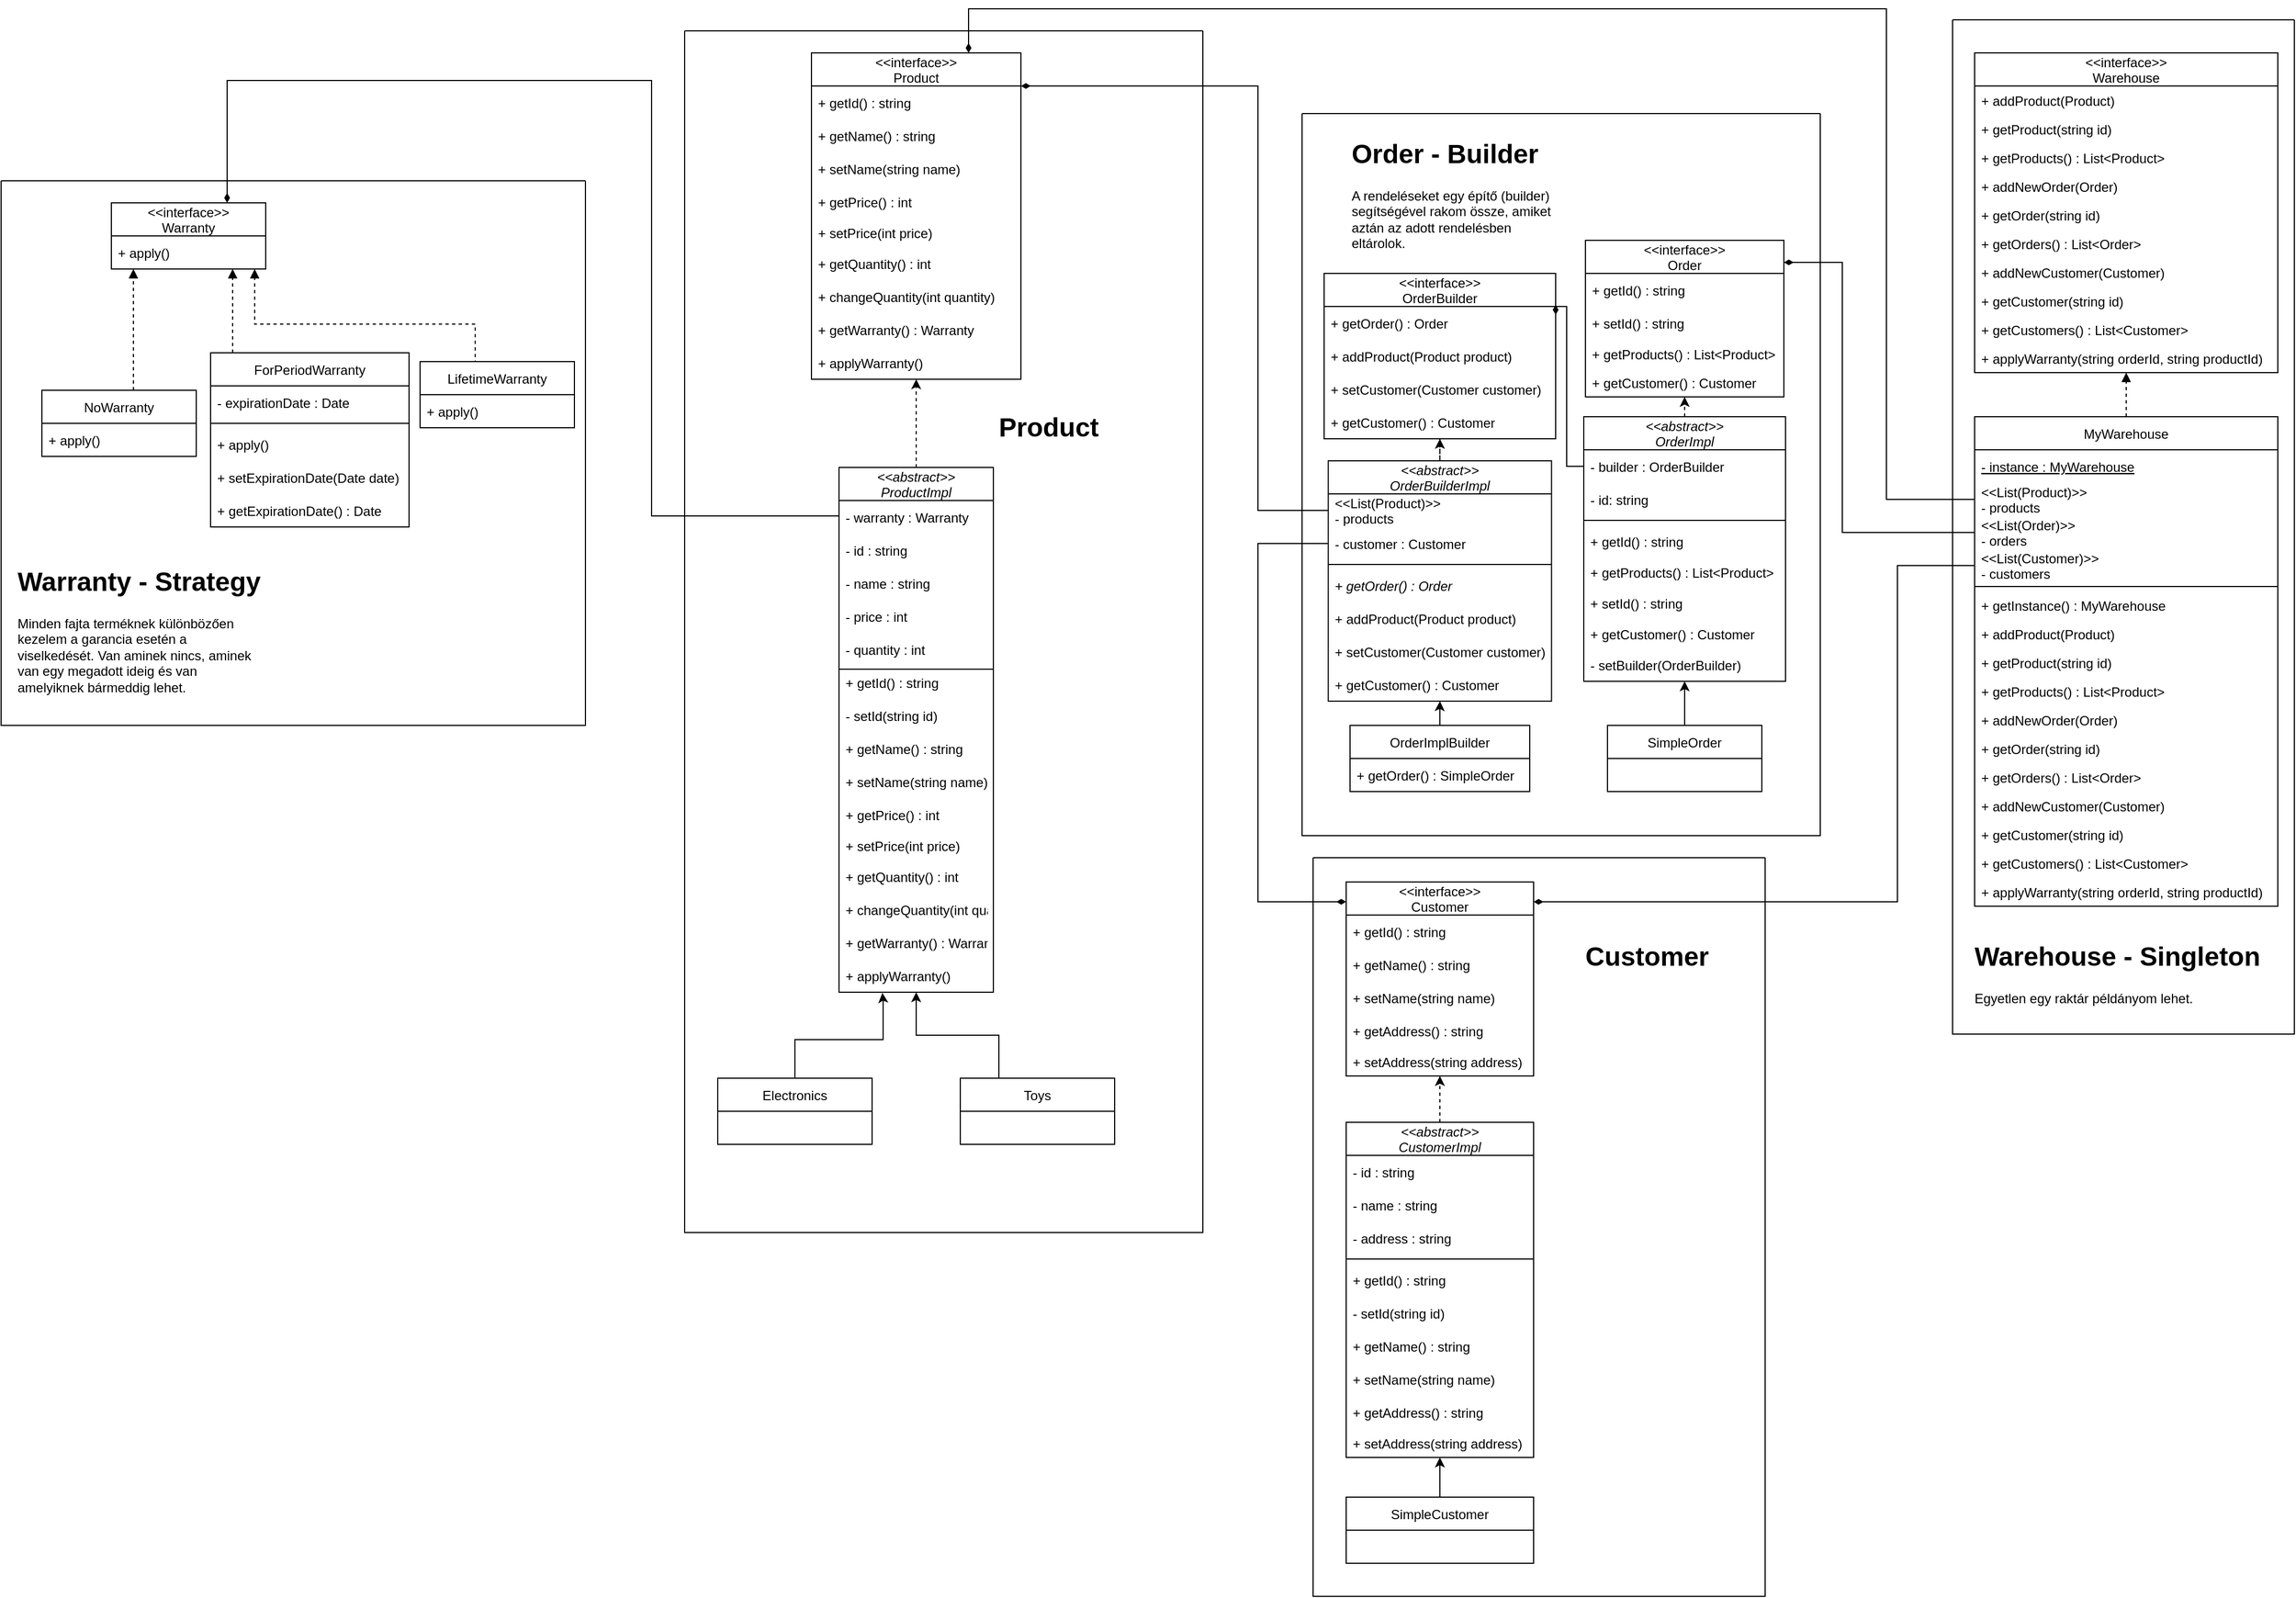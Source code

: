 <mxfile version="17.5.0" type="device"><diagram id="oBquJMsEWs1IF7gtA419" name="Page-1"><mxGraphModel dx="3338" dy="2614" grid="1" gridSize="10" guides="1" tooltips="1" connect="1" arrows="1" fold="1" page="1" pageScale="1" pageWidth="827" pageHeight="1169" math="0" shadow="0"><root><mxCell id="0"/><mxCell id="1" parent="0"/><mxCell id="hvf_pvSt8CkmwN6TIGZC-6" value="&lt;&lt;interface&gt;&gt;&#10;Product" style="swimlane;fontStyle=0;childLayout=stackLayout;horizontal=1;startSize=30;horizontalStack=0;resizeParent=1;resizeParentMax=0;resizeLast=0;collapsible=1;marginBottom=0;" parent="1" vertex="1"><mxGeometry x="-55" y="30" width="190" height="296" as="geometry"/></mxCell><mxCell id="hvf_pvSt8CkmwN6TIGZC-126" value="+ getId() : string" style="text;strokeColor=none;fillColor=none;align=left;verticalAlign=middle;spacingLeft=4;spacingRight=4;overflow=hidden;points=[[0,0.5],[1,0.5]];portConstraint=eastwest;rotatable=0;" parent="hvf_pvSt8CkmwN6TIGZC-6" vertex="1"><mxGeometry y="30" width="190" height="30" as="geometry"/></mxCell><mxCell id="hvf_pvSt8CkmwN6TIGZC-7" value="+ getName() : string" style="text;strokeColor=none;fillColor=none;align=left;verticalAlign=middle;spacingLeft=4;spacingRight=4;overflow=hidden;points=[[0,0.5],[1,0.5]];portConstraint=eastwest;rotatable=0;" parent="hvf_pvSt8CkmwN6TIGZC-6" vertex="1"><mxGeometry y="60" width="190" height="30" as="geometry"/></mxCell><mxCell id="hvf_pvSt8CkmwN6TIGZC-8" value="+ setName(string name)" style="text;strokeColor=none;fillColor=none;align=left;verticalAlign=middle;spacingLeft=4;spacingRight=4;overflow=hidden;points=[[0,0.5],[1,0.5]];portConstraint=eastwest;rotatable=0;" parent="hvf_pvSt8CkmwN6TIGZC-6" vertex="1"><mxGeometry y="90" width="190" height="30" as="geometry"/></mxCell><mxCell id="hvf_pvSt8CkmwN6TIGZC-9" value="+ getPrice() : int" style="text;strokeColor=none;fillColor=none;align=left;verticalAlign=middle;spacingLeft=4;spacingRight=4;overflow=hidden;points=[[0,0.5],[1,0.5]];portConstraint=eastwest;rotatable=0;" parent="hvf_pvSt8CkmwN6TIGZC-6" vertex="1"><mxGeometry y="120" width="190" height="30" as="geometry"/></mxCell><mxCell id="hvf_pvSt8CkmwN6TIGZC-125" value="+ setPrice(int price)" style="text;strokeColor=none;fillColor=none;align=left;verticalAlign=top;spacingLeft=4;spacingRight=4;overflow=hidden;rotatable=0;points=[[0,0.5],[1,0.5]];portConstraint=eastwest;" parent="hvf_pvSt8CkmwN6TIGZC-6" vertex="1"><mxGeometry y="150" width="190" height="26" as="geometry"/></mxCell><mxCell id="hvf_pvSt8CkmwN6TIGZC-129" value="+ getQuantity() : int" style="text;strokeColor=none;fillColor=none;align=left;verticalAlign=middle;spacingLeft=4;spacingRight=4;overflow=hidden;points=[[0,0.5],[1,0.5]];portConstraint=eastwest;rotatable=0;" parent="hvf_pvSt8CkmwN6TIGZC-6" vertex="1"><mxGeometry y="176" width="190" height="30" as="geometry"/></mxCell><mxCell id="hvf_pvSt8CkmwN6TIGZC-128" value="+ changeQuantity(int quantity)" style="text;strokeColor=none;fillColor=none;align=left;verticalAlign=middle;spacingLeft=4;spacingRight=4;overflow=hidden;points=[[0,0.5],[1,0.5]];portConstraint=eastwest;rotatable=0;" parent="hvf_pvSt8CkmwN6TIGZC-6" vertex="1"><mxGeometry y="206" width="190" height="30" as="geometry"/></mxCell><mxCell id="hvf_pvSt8CkmwN6TIGZC-130" value="+ getWarranty() : Warranty" style="text;strokeColor=none;fillColor=none;align=left;verticalAlign=middle;spacingLeft=4;spacingRight=4;overflow=hidden;points=[[0,0.5],[1,0.5]];portConstraint=eastwest;rotatable=0;" parent="hvf_pvSt8CkmwN6TIGZC-6" vertex="1"><mxGeometry y="236" width="190" height="30" as="geometry"/></mxCell><mxCell id="hvf_pvSt8CkmwN6TIGZC-131" value="+ applyWarranty()" style="text;strokeColor=none;fillColor=none;align=left;verticalAlign=middle;spacingLeft=4;spacingRight=4;overflow=hidden;points=[[0,0.5],[1,0.5]];portConstraint=eastwest;rotatable=0;" parent="hvf_pvSt8CkmwN6TIGZC-6" vertex="1"><mxGeometry y="266" width="190" height="30" as="geometry"/></mxCell><mxCell id="hvf_pvSt8CkmwN6TIGZC-17" style="edgeStyle=orthogonalEdgeStyle;rounded=0;orthogonalLoop=1;jettySize=auto;html=1;exitX=0.5;exitY=0;exitDx=0;exitDy=0;dashed=1;" parent="1" source="hvf_pvSt8CkmwN6TIGZC-11" target="hvf_pvSt8CkmwN6TIGZC-6" edge="1"><mxGeometry relative="1" as="geometry"/></mxCell><mxCell id="hvf_pvSt8CkmwN6TIGZC-11" value="&lt;&lt;abstract&gt;&gt;&#10;ProductImpl" style="swimlane;fontStyle=2;childLayout=stackLayout;horizontal=1;startSize=30;horizontalStack=0;resizeParent=1;resizeParentMax=0;resizeLast=0;collapsible=1;marginBottom=0;" parent="1" vertex="1"><mxGeometry x="-30" y="406" width="140" height="476" as="geometry"/></mxCell><mxCell id="hvf_pvSt8CkmwN6TIGZC-12" value="- warranty : Warranty" style="text;strokeColor=none;fillColor=none;align=left;verticalAlign=middle;spacingLeft=4;spacingRight=4;overflow=hidden;points=[[0,0.5],[1,0.5]];portConstraint=eastwest;rotatable=0;" parent="hvf_pvSt8CkmwN6TIGZC-11" vertex="1"><mxGeometry y="30" width="140" height="30" as="geometry"/></mxCell><mxCell id="hvf_pvSt8CkmwN6TIGZC-13" value="- id : string" style="text;strokeColor=none;fillColor=none;align=left;verticalAlign=middle;spacingLeft=4;spacingRight=4;overflow=hidden;points=[[0,0.5],[1,0.5]];portConstraint=eastwest;rotatable=0;" parent="hvf_pvSt8CkmwN6TIGZC-11" vertex="1"><mxGeometry y="60" width="140" height="30" as="geometry"/></mxCell><mxCell id="hvf_pvSt8CkmwN6TIGZC-14" value="- name : string" style="text;strokeColor=none;fillColor=none;align=left;verticalAlign=middle;spacingLeft=4;spacingRight=4;overflow=hidden;points=[[0,0.5],[1,0.5]];portConstraint=eastwest;rotatable=0;" parent="hvf_pvSt8CkmwN6TIGZC-11" vertex="1"><mxGeometry y="90" width="140" height="30" as="geometry"/></mxCell><mxCell id="hvf_pvSt8CkmwN6TIGZC-132" value="- price : int" style="text;strokeColor=none;fillColor=none;align=left;verticalAlign=middle;spacingLeft=4;spacingRight=4;overflow=hidden;points=[[0,0.5],[1,0.5]];portConstraint=eastwest;rotatable=0;" parent="hvf_pvSt8CkmwN6TIGZC-11" vertex="1"><mxGeometry y="120" width="140" height="30" as="geometry"/></mxCell><mxCell id="hvf_pvSt8CkmwN6TIGZC-133" value="- quantity : int" style="text;strokeColor=none;fillColor=none;align=left;verticalAlign=middle;spacingLeft=4;spacingRight=4;overflow=hidden;points=[[0,0.5],[1,0.5]];portConstraint=eastwest;rotatable=0;" parent="hvf_pvSt8CkmwN6TIGZC-11" vertex="1"><mxGeometry y="150" width="140" height="30" as="geometry"/></mxCell><mxCell id="hvf_pvSt8CkmwN6TIGZC-153" value="+ getId() : string" style="text;strokeColor=none;fillColor=none;align=left;verticalAlign=middle;spacingLeft=4;spacingRight=4;overflow=hidden;points=[[0,0.5],[1,0.5]];portConstraint=eastwest;rotatable=0;" parent="hvf_pvSt8CkmwN6TIGZC-11" vertex="1"><mxGeometry y="180" width="140" height="30" as="geometry"/></mxCell><mxCell id="hvf_pvSt8CkmwN6TIGZC-154" value="- setId(string id)" style="text;strokeColor=none;fillColor=none;align=left;verticalAlign=middle;spacingLeft=4;spacingRight=4;overflow=hidden;points=[[0,0.5],[1,0.5]];portConstraint=eastwest;rotatable=0;" parent="hvf_pvSt8CkmwN6TIGZC-11" vertex="1"><mxGeometry y="210" width="140" height="30" as="geometry"/></mxCell><mxCell id="hvf_pvSt8CkmwN6TIGZC-155" value="+ getName() : string" style="text;strokeColor=none;fillColor=none;align=left;verticalAlign=middle;spacingLeft=4;spacingRight=4;overflow=hidden;points=[[0,0.5],[1,0.5]];portConstraint=eastwest;rotatable=0;" parent="hvf_pvSt8CkmwN6TIGZC-11" vertex="1"><mxGeometry y="240" width="140" height="30" as="geometry"/></mxCell><mxCell id="hvf_pvSt8CkmwN6TIGZC-156" value="+ setName(string name)" style="text;strokeColor=none;fillColor=none;align=left;verticalAlign=middle;spacingLeft=4;spacingRight=4;overflow=hidden;points=[[0,0.5],[1,0.5]];portConstraint=eastwest;rotatable=0;" parent="hvf_pvSt8CkmwN6TIGZC-11" vertex="1"><mxGeometry y="270" width="140" height="30" as="geometry"/></mxCell><mxCell id="hvf_pvSt8CkmwN6TIGZC-157" value="+ getPrice() : int" style="text;strokeColor=none;fillColor=none;align=left;verticalAlign=middle;spacingLeft=4;spacingRight=4;overflow=hidden;points=[[0,0.5],[1,0.5]];portConstraint=eastwest;rotatable=0;" parent="hvf_pvSt8CkmwN6TIGZC-11" vertex="1"><mxGeometry y="300" width="140" height="30" as="geometry"/></mxCell><mxCell id="hvf_pvSt8CkmwN6TIGZC-158" value="+ setPrice(int price)" style="text;strokeColor=none;fillColor=none;align=left;verticalAlign=top;spacingLeft=4;spacingRight=4;overflow=hidden;rotatable=0;points=[[0,0.5],[1,0.5]];portConstraint=eastwest;" parent="hvf_pvSt8CkmwN6TIGZC-11" vertex="1"><mxGeometry y="330" width="140" height="26" as="geometry"/></mxCell><mxCell id="hvf_pvSt8CkmwN6TIGZC-159" value="+ getQuantity() : int" style="text;strokeColor=none;fillColor=none;align=left;verticalAlign=middle;spacingLeft=4;spacingRight=4;overflow=hidden;points=[[0,0.5],[1,0.5]];portConstraint=eastwest;rotatable=0;" parent="hvf_pvSt8CkmwN6TIGZC-11" vertex="1"><mxGeometry y="356" width="140" height="30" as="geometry"/></mxCell><mxCell id="hvf_pvSt8CkmwN6TIGZC-160" value="+ changeQuantity(int quantity)" style="text;strokeColor=none;fillColor=none;align=left;verticalAlign=middle;spacingLeft=4;spacingRight=4;overflow=hidden;points=[[0,0.5],[1,0.5]];portConstraint=eastwest;rotatable=0;" parent="hvf_pvSt8CkmwN6TIGZC-11" vertex="1"><mxGeometry y="386" width="140" height="30" as="geometry"/></mxCell><mxCell id="hvf_pvSt8CkmwN6TIGZC-161" value="+ getWarranty() : Warranty" style="text;strokeColor=none;fillColor=none;align=left;verticalAlign=middle;spacingLeft=4;spacingRight=4;overflow=hidden;points=[[0,0.5],[1,0.5]];portConstraint=eastwest;rotatable=0;" parent="hvf_pvSt8CkmwN6TIGZC-11" vertex="1"><mxGeometry y="416" width="140" height="30" as="geometry"/></mxCell><mxCell id="hvf_pvSt8CkmwN6TIGZC-162" value="+ applyWarranty()" style="text;strokeColor=none;fillColor=none;align=left;verticalAlign=middle;spacingLeft=4;spacingRight=4;overflow=hidden;points=[[0,0.5],[1,0.5]];portConstraint=eastwest;rotatable=0;" parent="hvf_pvSt8CkmwN6TIGZC-11" vertex="1"><mxGeometry y="446" width="140" height="30" as="geometry"/></mxCell><mxCell id="hvf_pvSt8CkmwN6TIGZC-31" value="&lt;&lt;interface&gt;&gt;&#10;Warranty" style="swimlane;fontStyle=0;childLayout=stackLayout;horizontal=1;startSize=30;horizontalStack=0;resizeParent=1;resizeParentMax=0;resizeLast=0;collapsible=1;marginBottom=0;" parent="1" vertex="1"><mxGeometry x="-690" y="166" width="140" height="60" as="geometry"/></mxCell><mxCell id="hvf_pvSt8CkmwN6TIGZC-32" value="+ apply()" style="text;strokeColor=none;fillColor=none;align=left;verticalAlign=middle;spacingLeft=4;spacingRight=4;overflow=hidden;points=[[0,0.5],[1,0.5]];portConstraint=eastwest;rotatable=0;" parent="hvf_pvSt8CkmwN6TIGZC-31" vertex="1"><mxGeometry y="30" width="140" height="30" as="geometry"/></mxCell><mxCell id="hvf_pvSt8CkmwN6TIGZC-35" style="edgeStyle=orthogonalEdgeStyle;rounded=0;orthogonalLoop=1;jettySize=auto;html=1;endArrow=diamondThin;endFill=1;strokeWidth=1;entryX=0.75;entryY=0;entryDx=0;entryDy=0;exitX=0;exitY=0.5;exitDx=0;exitDy=0;" parent="1" source="hvf_pvSt8CkmwN6TIGZC-12" target="hvf_pvSt8CkmwN6TIGZC-31" edge="1"><mxGeometry relative="1" as="geometry"><mxPoint x="150" y="245" as="sourcePoint"/><Array as="points"><mxPoint x="-30" y="450"/><mxPoint x="-200" y="450"/><mxPoint x="-200" y="55"/><mxPoint x="-585" y="55"/></Array></mxGeometry></mxCell><mxCell id="hvf_pvSt8CkmwN6TIGZC-45" style="edgeStyle=orthogonalEdgeStyle;rounded=0;orthogonalLoop=1;jettySize=auto;html=1;exitX=0.25;exitY=0;exitDx=0;exitDy=0;endArrow=block;endFill=1;strokeWidth=1;dashed=1;" parent="1" source="hvf_pvSt8CkmwN6TIGZC-36" target="hvf_pvSt8CkmwN6TIGZC-31" edge="1"><mxGeometry relative="1" as="geometry"><mxPoint x="-670" y="286" as="targetPoint"/><Array as="points"><mxPoint x="-670" y="336"/></Array></mxGeometry></mxCell><mxCell id="hvf_pvSt8CkmwN6TIGZC-36" value="NoWarranty" style="swimlane;fontStyle=0;childLayout=stackLayout;horizontal=1;startSize=30;horizontalStack=0;resizeParent=1;resizeParentMax=0;resizeLast=0;collapsible=1;marginBottom=0;" parent="1" vertex="1"><mxGeometry x="-753" y="336" width="140" height="60" as="geometry"/></mxCell><mxCell id="hvf_pvSt8CkmwN6TIGZC-166" value="+ apply()" style="text;strokeColor=none;fillColor=none;align=left;verticalAlign=middle;spacingLeft=4;spacingRight=4;overflow=hidden;points=[[0,0.5],[1,0.5]];portConstraint=eastwest;rotatable=0;" parent="hvf_pvSt8CkmwN6TIGZC-36" vertex="1"><mxGeometry y="30" width="140" height="30" as="geometry"/></mxCell><mxCell id="hvf_pvSt8CkmwN6TIGZC-54" style="edgeStyle=orthogonalEdgeStyle;rounded=0;orthogonalLoop=1;jettySize=auto;html=1;endArrow=block;endFill=1;strokeWidth=1;dashed=1;" parent="1" source="hvf_pvSt8CkmwN6TIGZC-46" target="hvf_pvSt8CkmwN6TIGZC-31" edge="1"><mxGeometry relative="1" as="geometry"><mxPoint x="-630" y="286" as="targetPoint"/><Array as="points"><mxPoint x="-580" y="266"/><mxPoint x="-580" y="266"/></Array></mxGeometry></mxCell><mxCell id="hvf_pvSt8CkmwN6TIGZC-55" style="edgeStyle=orthogonalEdgeStyle;rounded=0;orthogonalLoop=1;jettySize=auto;html=1;exitX=0.5;exitY=0;exitDx=0;exitDy=0;endArrow=block;endFill=1;strokeWidth=1;dashed=1;" parent="1" source="hvf_pvSt8CkmwN6TIGZC-50" target="hvf_pvSt8CkmwN6TIGZC-31" edge="1"><mxGeometry relative="1" as="geometry"><mxPoint x="-590" y="286" as="targetPoint"/><Array as="points"><mxPoint x="-360" y="276"/><mxPoint x="-560" y="276"/></Array></mxGeometry></mxCell><mxCell id="hvf_pvSt8CkmwN6TIGZC-75" style="edgeStyle=orthogonalEdgeStyle;rounded=0;orthogonalLoop=1;jettySize=auto;html=1;exitX=0;exitY=0.5;exitDx=0;exitDy=0;entryX=0.75;entryY=0;entryDx=0;entryDy=0;endArrow=diamondThin;endFill=1;strokeWidth=1;" parent="1" source="hvf_pvSt8CkmwN6TIGZC-66" target="hvf_pvSt8CkmwN6TIGZC-6" edge="1"><mxGeometry relative="1" as="geometry"><Array as="points"><mxPoint x="920" y="435"/><mxPoint x="920" y="-10"/><mxPoint x="87" y="-10"/></Array></mxGeometry></mxCell><mxCell id="hvf_pvSt8CkmwN6TIGZC-85" style="edgeStyle=orthogonalEdgeStyle;rounded=0;orthogonalLoop=1;jettySize=auto;html=1;exitX=0;exitY=0.5;exitDx=0;exitDy=0;endArrow=diamondThin;endFill=1;strokeWidth=1;" parent="1" source="hvf_pvSt8CkmwN6TIGZC-68" target="hvf_pvSt8CkmwN6TIGZC-88" edge="1"><mxGeometry relative="1" as="geometry"><Array as="points"><mxPoint x="880" y="465"/><mxPoint x="880" y="220"/></Array></mxGeometry></mxCell><mxCell id="hvf_pvSt8CkmwN6TIGZC-87" style="edgeStyle=orthogonalEdgeStyle;rounded=0;orthogonalLoop=1;jettySize=auto;html=1;exitX=0;exitY=0.5;exitDx=0;exitDy=0;endArrow=diamondThin;endFill=1;strokeWidth=1;" parent="1" source="hvf_pvSt8CkmwN6TIGZC-141" target="hvf_pvSt8CkmwN6TIGZC-6" edge="1"><mxGeometry relative="1" as="geometry"><Array as="points"><mxPoint x="350" y="445"/><mxPoint x="350" y="60"/></Array><mxPoint x="437" y="564" as="sourcePoint"/></mxGeometry></mxCell><mxCell id="hvf_pvSt8CkmwN6TIGZC-108" value="&lt;h1&gt;Order - Builder&lt;/h1&gt;&lt;p&gt;A rendeléseket egy építő (builder) segítségével rakom össze, amiket aztán az adott rendelésben eltárolok.&lt;/p&gt;" style="text;html=1;strokeColor=none;fillColor=none;spacing=5;spacingTop=-20;whiteSpace=wrap;overflow=hidden;rounded=0;" parent="1" vertex="1"><mxGeometry x="430" y="102" width="190" height="110" as="geometry"/></mxCell><mxCell id="hvf_pvSt8CkmwN6TIGZC-136" value="" style="swimlane;startSize=0;" parent="1" vertex="1"><mxGeometry x="390" y="85" width="470" height="655" as="geometry"><mxRectangle x="400" y="226" width="50" height="40" as="alternateBounds"/></mxGeometry></mxCell><mxCell id="hvf_pvSt8CkmwN6TIGZC-76" value="&lt;&lt;interface&gt;&gt;&#10;OrderBuilder" style="swimlane;fontStyle=0;childLayout=stackLayout;horizontal=1;startSize=30;horizontalStack=0;resizeParent=1;resizeParentMax=0;resizeLast=0;collapsible=1;marginBottom=0;" parent="hvf_pvSt8CkmwN6TIGZC-136" vertex="1"><mxGeometry x="20" y="145" width="210" height="150" as="geometry"/></mxCell><mxCell id="hvf_pvSt8CkmwN6TIGZC-77" value="+ getOrder() : Order" style="text;strokeColor=none;fillColor=none;align=left;verticalAlign=middle;spacingLeft=4;spacingRight=4;overflow=hidden;points=[[0,0.5],[1,0.5]];portConstraint=eastwest;rotatable=0;" parent="hvf_pvSt8CkmwN6TIGZC-76" vertex="1"><mxGeometry y="30" width="210" height="30" as="geometry"/></mxCell><mxCell id="hvf_pvSt8CkmwN6TIGZC-78" value="+ addProduct(Product product)" style="text;strokeColor=none;fillColor=none;align=left;verticalAlign=middle;spacingLeft=4;spacingRight=4;overflow=hidden;points=[[0,0.5],[1,0.5]];portConstraint=eastwest;rotatable=0;" parent="hvf_pvSt8CkmwN6TIGZC-76" vertex="1"><mxGeometry y="60" width="210" height="30" as="geometry"/></mxCell><mxCell id="z3goTP2to5Uvi41ljA8y-73" value="+ setCustomer(Customer customer)" style="text;strokeColor=none;fillColor=none;align=left;verticalAlign=middle;spacingLeft=4;spacingRight=4;overflow=hidden;points=[[0,0.5],[1,0.5]];portConstraint=eastwest;rotatable=0;" vertex="1" parent="hvf_pvSt8CkmwN6TIGZC-76"><mxGeometry y="90" width="210" height="30" as="geometry"/></mxCell><mxCell id="z3goTP2to5Uvi41ljA8y-76" value="+ getCustomer() : Customer" style="text;strokeColor=none;fillColor=none;align=left;verticalAlign=middle;spacingLeft=4;spacingRight=4;overflow=hidden;points=[[0,0.5],[1,0.5]];portConstraint=eastwest;rotatable=0;" vertex="1" parent="hvf_pvSt8CkmwN6TIGZC-76"><mxGeometry y="120" width="210" height="30" as="geometry"/></mxCell><mxCell id="hvf_pvSt8CkmwN6TIGZC-142" style="edgeStyle=orthogonalEdgeStyle;rounded=0;orthogonalLoop=1;jettySize=auto;html=1;exitX=0.5;exitY=0;exitDx=0;exitDy=0;endArrow=classic;endFill=1;strokeWidth=1;" parent="hvf_pvSt8CkmwN6TIGZC-136" source="hvf_pvSt8CkmwN6TIGZC-80" target="hvf_pvSt8CkmwN6TIGZC-140" edge="1"><mxGeometry relative="1" as="geometry"/></mxCell><mxCell id="hvf_pvSt8CkmwN6TIGZC-80" value="OrderImplBuilder" style="swimlane;fontStyle=0;childLayout=stackLayout;horizontal=1;startSize=30;horizontalStack=0;resizeParent=1;resizeParentMax=0;resizeLast=0;collapsible=1;marginBottom=0;" parent="hvf_pvSt8CkmwN6TIGZC-136" vertex="1"><mxGeometry x="43.5" y="555" width="163" height="60" as="geometry"/></mxCell><mxCell id="z3goTP2to5Uvi41ljA8y-71" value="+ getOrder() : SimpleOrder" style="text;strokeColor=none;fillColor=none;align=left;verticalAlign=middle;spacingLeft=4;spacingRight=4;overflow=hidden;points=[[0,0.5],[1,0.5]];portConstraint=eastwest;rotatable=0;" vertex="1" parent="hvf_pvSt8CkmwN6TIGZC-80"><mxGeometry y="30" width="163" height="30" as="geometry"/></mxCell><mxCell id="hvf_pvSt8CkmwN6TIGZC-84" style="edgeStyle=orthogonalEdgeStyle;rounded=0;orthogonalLoop=1;jettySize=auto;html=1;exitX=0.5;exitY=0;exitDx=0;exitDy=0;endArrow=classic;endFill=1;strokeWidth=1;dashed=1;" parent="hvf_pvSt8CkmwN6TIGZC-136" source="hvf_pvSt8CkmwN6TIGZC-140" target="hvf_pvSt8CkmwN6TIGZC-76" edge="1"><mxGeometry relative="1" as="geometry"/></mxCell><mxCell id="hvf_pvSt8CkmwN6TIGZC-140" value="&lt;&lt;abstract&gt;&gt;&#10;OrderBuilderImpl" style="swimlane;fontStyle=2;childLayout=stackLayout;horizontal=1;startSize=30;horizontalStack=0;resizeParent=1;resizeParentMax=0;resizeLast=0;collapsible=1;marginBottom=0;" parent="hvf_pvSt8CkmwN6TIGZC-136" vertex="1"><mxGeometry x="23.75" y="315" width="202.5" height="218" as="geometry"/></mxCell><mxCell id="hvf_pvSt8CkmwN6TIGZC-141" value="&lt;&lt;List(Product)&gt;&gt;&#10;- products" style="text;strokeColor=none;fillColor=none;align=left;verticalAlign=middle;spacingLeft=4;spacingRight=4;overflow=hidden;points=[[0,0.5],[1,0.5]];portConstraint=eastwest;rotatable=0;" parent="hvf_pvSt8CkmwN6TIGZC-140" vertex="1"><mxGeometry y="30" width="202.5" height="30" as="geometry"/></mxCell><mxCell id="z3goTP2to5Uvi41ljA8y-72" value="- customer : Customer" style="text;strokeColor=none;fillColor=none;align=left;verticalAlign=middle;spacingLeft=4;spacingRight=4;overflow=hidden;points=[[0,0.5],[1,0.5]];portConstraint=eastwest;rotatable=0;" vertex="1" parent="hvf_pvSt8CkmwN6TIGZC-140"><mxGeometry y="60" width="202.5" height="30" as="geometry"/></mxCell><mxCell id="hvf_pvSt8CkmwN6TIGZC-174" value="" style="line;strokeWidth=1;fillColor=none;align=left;verticalAlign=middle;spacingTop=-1;spacingLeft=3;spacingRight=3;rotatable=0;labelPosition=right;points=[];portConstraint=eastwest;" parent="hvf_pvSt8CkmwN6TIGZC-140" vertex="1"><mxGeometry y="90" width="202.5" height="8" as="geometry"/></mxCell><mxCell id="hvf_pvSt8CkmwN6TIGZC-172" value="+ getOrder() : Order" style="text;strokeColor=none;fillColor=none;align=left;verticalAlign=middle;spacingLeft=4;spacingRight=4;overflow=hidden;points=[[0,0.5],[1,0.5]];portConstraint=eastwest;rotatable=0;fontStyle=2" parent="hvf_pvSt8CkmwN6TIGZC-140" vertex="1"><mxGeometry y="98" width="202.5" height="30" as="geometry"/></mxCell><mxCell id="z3goTP2to5Uvi41ljA8y-58" value="+ addProduct(Product product)" style="text;strokeColor=none;fillColor=none;align=left;verticalAlign=middle;spacingLeft=4;spacingRight=4;overflow=hidden;points=[[0,0.5],[1,0.5]];portConstraint=eastwest;rotatable=0;" vertex="1" parent="hvf_pvSt8CkmwN6TIGZC-140"><mxGeometry y="128" width="202.5" height="30" as="geometry"/></mxCell><mxCell id="z3goTP2to5Uvi41ljA8y-74" value="+ setCustomer(Customer customer)" style="text;strokeColor=none;fillColor=none;align=left;verticalAlign=middle;spacingLeft=4;spacingRight=4;overflow=hidden;points=[[0,0.5],[1,0.5]];portConstraint=eastwest;rotatable=0;" vertex="1" parent="hvf_pvSt8CkmwN6TIGZC-140"><mxGeometry y="158" width="202.5" height="30" as="geometry"/></mxCell><mxCell id="z3goTP2to5Uvi41ljA8y-75" value="+ getCustomer() : Customer" style="text;strokeColor=none;fillColor=none;align=left;verticalAlign=middle;spacingLeft=4;spacingRight=4;overflow=hidden;points=[[0,0.5],[1,0.5]];portConstraint=eastwest;rotatable=0;" vertex="1" parent="hvf_pvSt8CkmwN6TIGZC-140"><mxGeometry y="188" width="202.5" height="30" as="geometry"/></mxCell><mxCell id="z3goTP2to5Uvi41ljA8y-70" style="edgeStyle=orthogonalEdgeStyle;rounded=0;orthogonalLoop=1;jettySize=auto;html=1;exitX=0.5;exitY=0;exitDx=0;exitDy=0;dashed=1;" edge="1" parent="hvf_pvSt8CkmwN6TIGZC-136" source="hvf_pvSt8CkmwN6TIGZC-92" target="hvf_pvSt8CkmwN6TIGZC-88"><mxGeometry relative="1" as="geometry"><Array as="points"><mxPoint x="380" y="275"/><mxPoint x="380" y="275"/></Array></mxGeometry></mxCell><mxCell id="hvf_pvSt8CkmwN6TIGZC-92" value="&lt;&lt;abstract&gt;&gt;&#10;OrderImpl" style="swimlane;fontStyle=2;childLayout=stackLayout;horizontal=1;startSize=30;horizontalStack=0;resizeParent=1;resizeParentMax=0;resizeLast=0;collapsible=1;marginBottom=0;" parent="hvf_pvSt8CkmwN6TIGZC-136" vertex="1"><mxGeometry x="255.5" y="275" width="183" height="240" as="geometry"/></mxCell><mxCell id="hvf_pvSt8CkmwN6TIGZC-93" value="- builder : OrderBuilder" style="text;strokeColor=none;fillColor=none;align=left;verticalAlign=middle;spacingLeft=4;spacingRight=4;overflow=hidden;points=[[0,0.5],[1,0.5]];portConstraint=eastwest;rotatable=0;" parent="hvf_pvSt8CkmwN6TIGZC-92" vertex="1"><mxGeometry y="30" width="183" height="30" as="geometry"/></mxCell><mxCell id="hvf_pvSt8CkmwN6TIGZC-94" value="- id: string" style="text;strokeColor=none;fillColor=none;align=left;verticalAlign=middle;spacingLeft=4;spacingRight=4;overflow=hidden;points=[[0,0.5],[1,0.5]];portConstraint=eastwest;rotatable=0;" parent="hvf_pvSt8CkmwN6TIGZC-92" vertex="1"><mxGeometry y="60" width="183" height="30" as="geometry"/></mxCell><mxCell id="hvf_pvSt8CkmwN6TIGZC-179" value="" style="line;strokeWidth=1;fillColor=none;align=left;verticalAlign=middle;spacingTop=-1;spacingLeft=3;spacingRight=3;rotatable=0;labelPosition=right;points=[];portConstraint=eastwest;" parent="hvf_pvSt8CkmwN6TIGZC-92" vertex="1"><mxGeometry y="90" width="183" height="8" as="geometry"/></mxCell><mxCell id="hvf_pvSt8CkmwN6TIGZC-175" value="+ getId() : string" style="text;strokeColor=none;fillColor=none;align=left;verticalAlign=middle;spacingLeft=4;spacingRight=4;overflow=hidden;points=[[0,0.5],[1,0.5]];portConstraint=eastwest;rotatable=0;" parent="hvf_pvSt8CkmwN6TIGZC-92" vertex="1"><mxGeometry y="98" width="183" height="30" as="geometry"/></mxCell><mxCell id="hvf_pvSt8CkmwN6TIGZC-177" value="+ getProducts() : List&lt;Product&gt;" style="text;strokeColor=none;fillColor=none;align=left;verticalAlign=top;spacingLeft=4;spacingRight=4;overflow=hidden;rotatable=0;points=[[0,0.5],[1,0.5]];portConstraint=eastwest;" parent="hvf_pvSt8CkmwN6TIGZC-92" vertex="1"><mxGeometry y="128" width="183" height="26" as="geometry"/></mxCell><mxCell id="hvf_pvSt8CkmwN6TIGZC-176" value="+ setId() : string" style="text;strokeColor=none;fillColor=none;align=left;verticalAlign=middle;spacingLeft=4;spacingRight=4;overflow=hidden;points=[[0,0.5],[1,0.5]];portConstraint=eastwest;rotatable=0;" parent="hvf_pvSt8CkmwN6TIGZC-92" vertex="1"><mxGeometry y="154" width="183" height="30" as="geometry"/></mxCell><mxCell id="z3goTP2to5Uvi41ljA8y-52" value="+ getCustomer() : Customer" style="text;strokeColor=none;fillColor=none;align=left;verticalAlign=top;spacingLeft=4;spacingRight=4;overflow=hidden;rotatable=0;points=[[0,0.5],[1,0.5]];portConstraint=eastwest;" vertex="1" parent="hvf_pvSt8CkmwN6TIGZC-92"><mxGeometry y="184" width="183" height="26" as="geometry"/></mxCell><mxCell id="hvf_pvSt8CkmwN6TIGZC-134" value="- setBuilder(OrderBuilder)" style="text;strokeColor=none;fillColor=none;align=left;verticalAlign=middle;spacingLeft=4;spacingRight=4;overflow=hidden;points=[[0,0.5],[1,0.5]];portConstraint=eastwest;rotatable=0;" parent="hvf_pvSt8CkmwN6TIGZC-92" vertex="1"><mxGeometry y="210" width="183" height="30" as="geometry"/></mxCell><mxCell id="hvf_pvSt8CkmwN6TIGZC-97" style="edgeStyle=orthogonalEdgeStyle;rounded=0;orthogonalLoop=1;jettySize=auto;html=1;exitX=0;exitY=0.5;exitDx=0;exitDy=0;entryX=1;entryY=0.25;entryDx=0;entryDy=0;endArrow=diamondThin;endFill=1;strokeWidth=1;" parent="hvf_pvSt8CkmwN6TIGZC-136" source="hvf_pvSt8CkmwN6TIGZC-93" target="hvf_pvSt8CkmwN6TIGZC-76" edge="1"><mxGeometry relative="1" as="geometry"><Array as="points"><mxPoint x="240" y="320"/><mxPoint x="240" y="175"/></Array></mxGeometry></mxCell><mxCell id="hvf_pvSt8CkmwN6TIGZC-88" value="&lt;&lt;interface&gt;&gt;&#10;Order" style="swimlane;fontStyle=0;childLayout=stackLayout;horizontal=1;startSize=30;horizontalStack=0;resizeParent=1;resizeParentMax=0;resizeLast=0;collapsible=1;marginBottom=0;" parent="hvf_pvSt8CkmwN6TIGZC-136" vertex="1"><mxGeometry x="257" y="115" width="180" height="142" as="geometry"/></mxCell><mxCell id="hvf_pvSt8CkmwN6TIGZC-89" value="+ getId() : string" style="text;strokeColor=none;fillColor=none;align=left;verticalAlign=middle;spacingLeft=4;spacingRight=4;overflow=hidden;points=[[0,0.5],[1,0.5]];portConstraint=eastwest;rotatable=0;" parent="hvf_pvSt8CkmwN6TIGZC-88" vertex="1"><mxGeometry y="30" width="180" height="30" as="geometry"/></mxCell><mxCell id="hvf_pvSt8CkmwN6TIGZC-90" value="+ setId() : string" style="text;strokeColor=none;fillColor=none;align=left;verticalAlign=middle;spacingLeft=4;spacingRight=4;overflow=hidden;points=[[0,0.5],[1,0.5]];portConstraint=eastwest;rotatable=0;" parent="hvf_pvSt8CkmwN6TIGZC-88" vertex="1"><mxGeometry y="60" width="180" height="30" as="geometry"/></mxCell><mxCell id="hvf_pvSt8CkmwN6TIGZC-111" value="+ getProducts() : List&lt;Product&gt;" style="text;strokeColor=none;fillColor=none;align=left;verticalAlign=top;spacingLeft=4;spacingRight=4;overflow=hidden;rotatable=0;points=[[0,0.5],[1,0.5]];portConstraint=eastwest;" parent="hvf_pvSt8CkmwN6TIGZC-88" vertex="1"><mxGeometry y="90" width="180" height="26" as="geometry"/></mxCell><mxCell id="z3goTP2to5Uvi41ljA8y-51" value="+ getCustomer() : Customer" style="text;strokeColor=none;fillColor=none;align=left;verticalAlign=top;spacingLeft=4;spacingRight=4;overflow=hidden;rotatable=0;points=[[0,0.5],[1,0.5]];portConstraint=eastwest;" vertex="1" parent="hvf_pvSt8CkmwN6TIGZC-88"><mxGeometry y="116" width="180" height="26" as="geometry"/></mxCell><mxCell id="z3goTP2to5Uvi41ljA8y-69" style="edgeStyle=orthogonalEdgeStyle;rounded=0;orthogonalLoop=1;jettySize=auto;html=1;exitX=0.5;exitY=0;exitDx=0;exitDy=0;" edge="1" parent="hvf_pvSt8CkmwN6TIGZC-136" source="z3goTP2to5Uvi41ljA8y-68" target="hvf_pvSt8CkmwN6TIGZC-92"><mxGeometry relative="1" as="geometry"/></mxCell><mxCell id="z3goTP2to5Uvi41ljA8y-68" value="SimpleOrder" style="swimlane;fontStyle=0;childLayout=stackLayout;horizontal=1;startSize=30;horizontalStack=0;resizeParent=1;resizeParentMax=0;resizeLast=0;collapsible=1;marginBottom=0;" vertex="1" parent="hvf_pvSt8CkmwN6TIGZC-136"><mxGeometry x="277" y="555" width="140" height="60" as="geometry"/></mxCell><mxCell id="hvf_pvSt8CkmwN6TIGZC-137" value="" style="swimlane;startSize=0;" parent="1" vertex="1"><mxGeometry x="980" width="310" height="920" as="geometry"/></mxCell><mxCell id="hvf_pvSt8CkmwN6TIGZC-65" value="MyWarehouse" style="swimlane;fontStyle=0;childLayout=stackLayout;horizontal=1;startSize=30;horizontalStack=0;resizeParent=1;resizeParentMax=0;resizeLast=0;collapsible=1;marginBottom=0;" parent="hvf_pvSt8CkmwN6TIGZC-137" vertex="1"><mxGeometry x="20" y="360" width="275" height="444" as="geometry"><mxRectangle x="730" y="180" width="110" height="30" as="alternateBounds"/></mxGeometry></mxCell><mxCell id="hvf_pvSt8CkmwN6TIGZC-67" value="- instance : MyWarehouse" style="text;strokeColor=none;fillColor=none;align=left;verticalAlign=middle;spacingLeft=4;spacingRight=4;overflow=hidden;points=[[0,0.5],[1,0.5]];portConstraint=eastwest;rotatable=0;fontStyle=4" parent="hvf_pvSt8CkmwN6TIGZC-65" vertex="1"><mxGeometry y="30" width="275" height="30" as="geometry"/></mxCell><mxCell id="hvf_pvSt8CkmwN6TIGZC-66" value="&lt;&lt;List(Product)&gt;&gt;&#10;- products" style="text;strokeColor=none;fillColor=none;align=left;verticalAlign=middle;spacingLeft=4;spacingRight=4;overflow=hidden;points=[[0,0.5],[1,0.5]];portConstraint=eastwest;rotatable=0;" parent="hvf_pvSt8CkmwN6TIGZC-65" vertex="1"><mxGeometry y="60" width="275" height="30" as="geometry"/></mxCell><mxCell id="hvf_pvSt8CkmwN6TIGZC-68" value="&lt;&lt;List(Order)&gt;&gt;&#10;- orders" style="text;strokeColor=none;fillColor=none;align=left;verticalAlign=middle;spacingLeft=4;spacingRight=4;overflow=hidden;points=[[0,0.5],[1,0.5]];portConstraint=eastwest;rotatable=0;" parent="hvf_pvSt8CkmwN6TIGZC-65" vertex="1"><mxGeometry y="90" width="275" height="30" as="geometry"/></mxCell><mxCell id="z3goTP2to5Uvi41ljA8y-78" value="&lt;&lt;List(Customer)&gt;&gt;&#10;- customers" style="text;strokeColor=none;fillColor=none;align=left;verticalAlign=middle;spacingLeft=4;spacingRight=4;overflow=hidden;points=[[0,0.5],[1,0.5]];portConstraint=eastwest;rotatable=0;" vertex="1" parent="hvf_pvSt8CkmwN6TIGZC-65"><mxGeometry y="120" width="275" height="30" as="geometry"/></mxCell><mxCell id="hvf_pvSt8CkmwN6TIGZC-123" value="" style="line;strokeWidth=1;fillColor=none;align=left;verticalAlign=middle;spacingTop=-1;spacingLeft=3;spacingRight=3;rotatable=0;labelPosition=right;points=[];portConstraint=eastwest;" parent="hvf_pvSt8CkmwN6TIGZC-65" vertex="1"><mxGeometry y="150" width="275" height="8" as="geometry"/></mxCell><mxCell id="hvf_pvSt8CkmwN6TIGZC-124" value="+ getInstance() : MyWarehouse" style="text;strokeColor=none;fillColor=none;align=left;verticalAlign=top;spacingLeft=4;spacingRight=4;overflow=hidden;rotatable=0;points=[[0,0.5],[1,0.5]];portConstraint=eastwest;" parent="hvf_pvSt8CkmwN6TIGZC-65" vertex="1"><mxGeometry y="158" width="275" height="26" as="geometry"/></mxCell><mxCell id="z3goTP2to5Uvi41ljA8y-92" value="+ addProduct(Product)" style="text;strokeColor=none;fillColor=none;align=left;verticalAlign=top;spacingLeft=4;spacingRight=4;overflow=hidden;rotatable=0;points=[[0,0.5],[1,0.5]];portConstraint=eastwest;" vertex="1" parent="hvf_pvSt8CkmwN6TIGZC-65"><mxGeometry y="184" width="275" height="26" as="geometry"/></mxCell><mxCell id="z3goTP2to5Uvi41ljA8y-93" value="+ getProduct(string id)" style="text;strokeColor=none;fillColor=none;align=left;verticalAlign=top;spacingLeft=4;spacingRight=4;overflow=hidden;rotatable=0;points=[[0,0.5],[1,0.5]];portConstraint=eastwest;" vertex="1" parent="hvf_pvSt8CkmwN6TIGZC-65"><mxGeometry y="210" width="275" height="26" as="geometry"/></mxCell><mxCell id="z3goTP2to5Uvi41ljA8y-94" value="+ getProducts() : List&lt;Product&gt;" style="text;strokeColor=none;fillColor=none;align=left;verticalAlign=top;spacingLeft=4;spacingRight=4;overflow=hidden;rotatable=0;points=[[0,0.5],[1,0.5]];portConstraint=eastwest;" vertex="1" parent="hvf_pvSt8CkmwN6TIGZC-65"><mxGeometry y="236" width="275" height="26" as="geometry"/></mxCell><mxCell id="z3goTP2to5Uvi41ljA8y-95" value="+ addNewOrder(Order)" style="text;strokeColor=none;fillColor=none;align=left;verticalAlign=top;spacingLeft=4;spacingRight=4;overflow=hidden;rotatable=0;points=[[0,0.5],[1,0.5]];portConstraint=eastwest;" vertex="1" parent="hvf_pvSt8CkmwN6TIGZC-65"><mxGeometry y="262" width="275" height="26" as="geometry"/></mxCell><mxCell id="z3goTP2to5Uvi41ljA8y-96" value="+ getOrder(string id)" style="text;strokeColor=none;fillColor=none;align=left;verticalAlign=top;spacingLeft=4;spacingRight=4;overflow=hidden;rotatable=0;points=[[0,0.5],[1,0.5]];portConstraint=eastwest;" vertex="1" parent="hvf_pvSt8CkmwN6TIGZC-65"><mxGeometry y="288" width="275" height="26" as="geometry"/></mxCell><mxCell id="z3goTP2to5Uvi41ljA8y-97" value="+ getOrders() : List&lt;Order&gt;" style="text;strokeColor=none;fillColor=none;align=left;verticalAlign=top;spacingLeft=4;spacingRight=4;overflow=hidden;rotatable=0;points=[[0,0.5],[1,0.5]];portConstraint=eastwest;" vertex="1" parent="hvf_pvSt8CkmwN6TIGZC-65"><mxGeometry y="314" width="275" height="26" as="geometry"/></mxCell><mxCell id="z3goTP2to5Uvi41ljA8y-98" value="+ addNewCustomer(Customer)" style="text;strokeColor=none;fillColor=none;align=left;verticalAlign=top;spacingLeft=4;spacingRight=4;overflow=hidden;rotatable=0;points=[[0,0.5],[1,0.5]];portConstraint=eastwest;" vertex="1" parent="hvf_pvSt8CkmwN6TIGZC-65"><mxGeometry y="340" width="275" height="26" as="geometry"/></mxCell><mxCell id="z3goTP2to5Uvi41ljA8y-99" value="+ getCustomer(string id)" style="text;strokeColor=none;fillColor=none;align=left;verticalAlign=top;spacingLeft=4;spacingRight=4;overflow=hidden;rotatable=0;points=[[0,0.5],[1,0.5]];portConstraint=eastwest;" vertex="1" parent="hvf_pvSt8CkmwN6TIGZC-65"><mxGeometry y="366" width="275" height="26" as="geometry"/></mxCell><mxCell id="z3goTP2to5Uvi41ljA8y-100" value="+ getCustomers() : List&lt;Customer&gt;" style="text;strokeColor=none;fillColor=none;align=left;verticalAlign=top;spacingLeft=4;spacingRight=4;overflow=hidden;rotatable=0;points=[[0,0.5],[1,0.5]];portConstraint=eastwest;" vertex="1" parent="hvf_pvSt8CkmwN6TIGZC-65"><mxGeometry y="392" width="275" height="26" as="geometry"/></mxCell><mxCell id="z3goTP2to5Uvi41ljA8y-103" value="+ applyWarranty(string orderId, string productId)" style="text;strokeColor=none;fillColor=none;align=left;verticalAlign=top;spacingLeft=4;spacingRight=4;overflow=hidden;rotatable=0;points=[[0,0.5],[1,0.5]];portConstraint=eastwest;" vertex="1" parent="hvf_pvSt8CkmwN6TIGZC-65"><mxGeometry y="418" width="275" height="26" as="geometry"/></mxCell><mxCell id="hvf_pvSt8CkmwN6TIGZC-61" value="&lt;&lt;interface&gt;&gt;&#10;Warehouse" style="swimlane;fontStyle=0;childLayout=stackLayout;horizontal=1;startSize=30;horizontalStack=0;resizeParent=1;resizeParentMax=0;resizeLast=0;collapsible=1;marginBottom=0;" parent="hvf_pvSt8CkmwN6TIGZC-137" vertex="1"><mxGeometry x="20" y="30" width="275" height="290" as="geometry"/></mxCell><mxCell id="hvf_pvSt8CkmwN6TIGZC-112" value="+ addProduct(Product)" style="text;strokeColor=none;fillColor=none;align=left;verticalAlign=top;spacingLeft=4;spacingRight=4;overflow=hidden;rotatable=0;points=[[0,0.5],[1,0.5]];portConstraint=eastwest;" parent="hvf_pvSt8CkmwN6TIGZC-61" vertex="1"><mxGeometry y="30" width="275" height="26" as="geometry"/></mxCell><mxCell id="hvf_pvSt8CkmwN6TIGZC-115" value="+ getProduct(string id)" style="text;strokeColor=none;fillColor=none;align=left;verticalAlign=top;spacingLeft=4;spacingRight=4;overflow=hidden;rotatable=0;points=[[0,0.5],[1,0.5]];portConstraint=eastwest;" parent="hvf_pvSt8CkmwN6TIGZC-61" vertex="1"><mxGeometry y="56" width="275" height="26" as="geometry"/></mxCell><mxCell id="hvf_pvSt8CkmwN6TIGZC-114" value="+ getProducts() : List&lt;Product&gt;" style="text;strokeColor=none;fillColor=none;align=left;verticalAlign=top;spacingLeft=4;spacingRight=4;overflow=hidden;rotatable=0;points=[[0,0.5],[1,0.5]];portConstraint=eastwest;" parent="hvf_pvSt8CkmwN6TIGZC-61" vertex="1"><mxGeometry y="82" width="275" height="26" as="geometry"/></mxCell><mxCell id="hvf_pvSt8CkmwN6TIGZC-116" value="+ addNewOrder(Order)" style="text;strokeColor=none;fillColor=none;align=left;verticalAlign=top;spacingLeft=4;spacingRight=4;overflow=hidden;rotatable=0;points=[[0,0.5],[1,0.5]];portConstraint=eastwest;" parent="hvf_pvSt8CkmwN6TIGZC-61" vertex="1"><mxGeometry y="108" width="275" height="26" as="geometry"/></mxCell><mxCell id="hvf_pvSt8CkmwN6TIGZC-120" value="+ getOrder(string id)" style="text;strokeColor=none;fillColor=none;align=left;verticalAlign=top;spacingLeft=4;spacingRight=4;overflow=hidden;rotatable=0;points=[[0,0.5],[1,0.5]];portConstraint=eastwest;" parent="hvf_pvSt8CkmwN6TIGZC-61" vertex="1"><mxGeometry y="134" width="275" height="26" as="geometry"/></mxCell><mxCell id="hvf_pvSt8CkmwN6TIGZC-121" value="+ getOrders() : List&lt;Order&gt;" style="text;strokeColor=none;fillColor=none;align=left;verticalAlign=top;spacingLeft=4;spacingRight=4;overflow=hidden;rotatable=0;points=[[0,0.5],[1,0.5]];portConstraint=eastwest;" parent="hvf_pvSt8CkmwN6TIGZC-61" vertex="1"><mxGeometry y="160" width="275" height="26" as="geometry"/></mxCell><mxCell id="z3goTP2to5Uvi41ljA8y-80" value="+ addNewCustomer(Customer)" style="text;strokeColor=none;fillColor=none;align=left;verticalAlign=top;spacingLeft=4;spacingRight=4;overflow=hidden;rotatable=0;points=[[0,0.5],[1,0.5]];portConstraint=eastwest;" vertex="1" parent="hvf_pvSt8CkmwN6TIGZC-61"><mxGeometry y="186" width="275" height="26" as="geometry"/></mxCell><mxCell id="z3goTP2to5Uvi41ljA8y-81" value="+ getCustomer(string id)" style="text;strokeColor=none;fillColor=none;align=left;verticalAlign=top;spacingLeft=4;spacingRight=4;overflow=hidden;rotatable=0;points=[[0,0.5],[1,0.5]];portConstraint=eastwest;" vertex="1" parent="hvf_pvSt8CkmwN6TIGZC-61"><mxGeometry y="212" width="275" height="26" as="geometry"/></mxCell><mxCell id="z3goTP2to5Uvi41ljA8y-82" value="+ getCustomers() : List&lt;Customer&gt;" style="text;strokeColor=none;fillColor=none;align=left;verticalAlign=top;spacingLeft=4;spacingRight=4;overflow=hidden;rotatable=0;points=[[0,0.5],[1,0.5]];portConstraint=eastwest;" vertex="1" parent="hvf_pvSt8CkmwN6TIGZC-61"><mxGeometry y="238" width="275" height="26" as="geometry"/></mxCell><mxCell id="z3goTP2to5Uvi41ljA8y-106" value="+ applyWarranty(string orderId, string productId)" style="text;strokeColor=none;fillColor=none;align=left;verticalAlign=top;spacingLeft=4;spacingRight=4;overflow=hidden;rotatable=0;points=[[0,0.5],[1,0.5]];portConstraint=eastwest;" vertex="1" parent="hvf_pvSt8CkmwN6TIGZC-61"><mxGeometry y="264" width="275" height="26" as="geometry"/></mxCell><mxCell id="hvf_pvSt8CkmwN6TIGZC-69" style="edgeStyle=orthogonalEdgeStyle;rounded=0;orthogonalLoop=1;jettySize=auto;html=1;exitX=0.5;exitY=0;exitDx=0;exitDy=0;dashed=1;endArrow=block;endFill=1;strokeWidth=1;" parent="hvf_pvSt8CkmwN6TIGZC-137" source="hvf_pvSt8CkmwN6TIGZC-65" target="hvf_pvSt8CkmwN6TIGZC-61" edge="1"><mxGeometry relative="1" as="geometry"/></mxCell><mxCell id="hvf_pvSt8CkmwN6TIGZC-109" value="&lt;h1&gt;Warehouse - Singleton&lt;/h1&gt;&lt;p&gt;Egyetlen egy raktár példányom lehet.&lt;/p&gt;" style="text;html=1;strokeColor=none;fillColor=none;spacing=5;spacingTop=-20;whiteSpace=wrap;overflow=hidden;rounded=0;" parent="hvf_pvSt8CkmwN6TIGZC-137" vertex="1"><mxGeometry x="15" y="830" width="280" height="80" as="geometry"/></mxCell><mxCell id="hvf_pvSt8CkmwN6TIGZC-138" value="" style="swimlane;startSize=0;" parent="1" vertex="1"><mxGeometry x="-790" y="146" width="530" height="494" as="geometry"/></mxCell><mxCell id="hvf_pvSt8CkmwN6TIGZC-99" value="&lt;h1&gt;Warranty - Strategy&lt;/h1&gt;&lt;p&gt;Minden fajta terméknek különbözően kezelem a garancia esetén a viselkedését. Van aminek nincs, aminek van egy megadott ideig és van amelyiknek bármeddig lehet.&lt;/p&gt;" style="text;html=1;strokeColor=none;fillColor=none;spacing=5;spacingTop=-20;whiteSpace=wrap;overflow=hidden;rounded=0;" parent="hvf_pvSt8CkmwN6TIGZC-138" vertex="1"><mxGeometry x="10" y="344" width="230" height="140" as="geometry"/></mxCell><mxCell id="hvf_pvSt8CkmwN6TIGZC-46" value="ForPeriodWarranty" style="swimlane;fontStyle=0;childLayout=stackLayout;horizontal=1;startSize=30;horizontalStack=0;resizeParent=1;resizeParentMax=0;resizeLast=0;collapsible=1;marginBottom=0;" parent="hvf_pvSt8CkmwN6TIGZC-138" vertex="1"><mxGeometry x="190" y="156" width="180" height="158" as="geometry"/></mxCell><mxCell id="hvf_pvSt8CkmwN6TIGZC-47" value="- expirationDate : Date" style="text;strokeColor=none;fillColor=none;align=left;verticalAlign=middle;spacingLeft=4;spacingRight=4;overflow=hidden;points=[[0,0.5],[1,0.5]];portConstraint=eastwest;rotatable=0;" parent="hvf_pvSt8CkmwN6TIGZC-46" vertex="1"><mxGeometry y="30" width="180" height="30" as="geometry"/></mxCell><mxCell id="hvf_pvSt8CkmwN6TIGZC-170" value="" style="line;strokeWidth=1;fillColor=none;align=left;verticalAlign=middle;spacingTop=-1;spacingLeft=3;spacingRight=3;rotatable=0;labelPosition=right;points=[];portConstraint=eastwest;" parent="hvf_pvSt8CkmwN6TIGZC-46" vertex="1"><mxGeometry y="60" width="180" height="8" as="geometry"/></mxCell><mxCell id="hvf_pvSt8CkmwN6TIGZC-168" value="+ apply()" style="text;strokeColor=none;fillColor=none;align=left;verticalAlign=middle;spacingLeft=4;spacingRight=4;overflow=hidden;points=[[0,0.5],[1,0.5]];portConstraint=eastwest;rotatable=0;" parent="hvf_pvSt8CkmwN6TIGZC-46" vertex="1"><mxGeometry y="68" width="180" height="30" as="geometry"/></mxCell><mxCell id="z3goTP2to5Uvi41ljA8y-101" value="+ setExpirationDate(Date date)" style="text;strokeColor=none;fillColor=none;align=left;verticalAlign=middle;spacingLeft=4;spacingRight=4;overflow=hidden;points=[[0,0.5],[1,0.5]];portConstraint=eastwest;rotatable=0;" vertex="1" parent="hvf_pvSt8CkmwN6TIGZC-46"><mxGeometry y="98" width="180" height="30" as="geometry"/></mxCell><mxCell id="z3goTP2to5Uvi41ljA8y-102" value="+ getExpirationDate() : Date" style="text;strokeColor=none;fillColor=none;align=left;verticalAlign=middle;spacingLeft=4;spacingRight=4;overflow=hidden;points=[[0,0.5],[1,0.5]];portConstraint=eastwest;rotatable=0;" vertex="1" parent="hvf_pvSt8CkmwN6TIGZC-46"><mxGeometry y="128" width="180" height="30" as="geometry"/></mxCell><mxCell id="hvf_pvSt8CkmwN6TIGZC-50" value="LifetimeWarranty" style="swimlane;fontStyle=0;childLayout=stackLayout;horizontal=1;startSize=30;horizontalStack=0;resizeParent=1;resizeParentMax=0;resizeLast=0;collapsible=1;marginBottom=0;" parent="hvf_pvSt8CkmwN6TIGZC-138" vertex="1"><mxGeometry x="380" y="164" width="140" height="60" as="geometry"/></mxCell><mxCell id="hvf_pvSt8CkmwN6TIGZC-167" value="+ apply()" style="text;strokeColor=none;fillColor=none;align=left;verticalAlign=middle;spacingLeft=4;spacingRight=4;overflow=hidden;points=[[0,0.5],[1,0.5]];portConstraint=eastwest;rotatable=0;" parent="hvf_pvSt8CkmwN6TIGZC-50" vertex="1"><mxGeometry y="30" width="140" height="30" as="geometry"/></mxCell><mxCell id="hvf_pvSt8CkmwN6TIGZC-139" value="" style="swimlane;startSize=0;" parent="1" vertex="1"><mxGeometry x="-170" y="10" width="470" height="1090" as="geometry"/></mxCell><mxCell id="hvf_pvSt8CkmwN6TIGZC-18" value="Electronics" style="swimlane;fontStyle=0;childLayout=stackLayout;horizontal=1;startSize=30;horizontalStack=0;resizeParent=1;resizeParentMax=0;resizeLast=0;collapsible=1;marginBottom=0;" parent="hvf_pvSt8CkmwN6TIGZC-139" vertex="1"><mxGeometry x="30" y="950" width="140" height="60" as="geometry"/></mxCell><mxCell id="hvf_pvSt8CkmwN6TIGZC-25" value="Toys" style="swimlane;fontStyle=0;childLayout=stackLayout;horizontal=1;startSize=30;horizontalStack=0;resizeParent=1;resizeParentMax=0;resizeLast=0;collapsible=1;marginBottom=0;" parent="hvf_pvSt8CkmwN6TIGZC-139" vertex="1"><mxGeometry x="250" y="950" width="140" height="60" as="geometry"/></mxCell><mxCell id="hvf_pvSt8CkmwN6TIGZC-148" value="" style="line;strokeWidth=1;fillColor=none;align=left;verticalAlign=middle;spacingTop=-1;spacingLeft=3;spacingRight=3;rotatable=0;labelPosition=right;points=[];portConstraint=eastwest;" parent="hvf_pvSt8CkmwN6TIGZC-139" vertex="1"><mxGeometry x="140" y="575" width="140" height="8" as="geometry"/></mxCell><mxCell id="hvf_pvSt8CkmwN6TIGZC-171" value="&lt;h1&gt;Product&lt;/h1&gt;" style="text;html=1;strokeColor=none;fillColor=none;spacing=5;spacingTop=-20;whiteSpace=wrap;overflow=hidden;rounded=0;" parent="hvf_pvSt8CkmwN6TIGZC-139" vertex="1"><mxGeometry x="280" y="340" width="190" height="40" as="geometry"/></mxCell><mxCell id="hvf_pvSt8CkmwN6TIGZC-164" style="edgeStyle=orthogonalEdgeStyle;rounded=0;orthogonalLoop=1;jettySize=auto;html=1;exitX=0.25;exitY=0;exitDx=0;exitDy=0;endArrow=classic;endFill=1;strokeWidth=1;" parent="1" source="hvf_pvSt8CkmwN6TIGZC-25" target="hvf_pvSt8CkmwN6TIGZC-11" edge="1"><mxGeometry relative="1" as="geometry"/></mxCell><mxCell id="hvf_pvSt8CkmwN6TIGZC-165" style="edgeStyle=orthogonalEdgeStyle;rounded=0;orthogonalLoop=1;jettySize=auto;html=1;exitX=0.5;exitY=0;exitDx=0;exitDy=0;endArrow=classic;endFill=1;strokeWidth=1;entryX=0.281;entryY=1.022;entryDx=0;entryDy=0;entryPerimeter=0;" parent="1" source="hvf_pvSt8CkmwN6TIGZC-18" target="hvf_pvSt8CkmwN6TIGZC-162" edge="1"><mxGeometry relative="1" as="geometry"><mxPoint x="30" y="890" as="targetPoint"/><Array as="points"><mxPoint x="-70" y="925"/><mxPoint x="10" y="925"/><mxPoint x="10" y="890"/><mxPoint x="9" y="890"/></Array></mxGeometry></mxCell><mxCell id="z3goTP2to5Uvi41ljA8y-2" value="" style="swimlane;startSize=0;" vertex="1" parent="1"><mxGeometry x="400" y="760" width="410" height="670" as="geometry"><mxRectangle x="400" y="226" width="50" height="40" as="alternateBounds"/></mxGeometry></mxCell><mxCell id="z3goTP2to5Uvi41ljA8y-14" value="&lt;&lt;interface&gt;&gt;&#10;Customer" style="swimlane;fontStyle=0;childLayout=stackLayout;horizontal=1;startSize=30;horizontalStack=0;resizeParent=1;resizeParentMax=0;resizeLast=0;collapsible=1;marginBottom=0;" vertex="1" parent="z3goTP2to5Uvi41ljA8y-2"><mxGeometry x="30" y="22" width="170" height="176" as="geometry"/></mxCell><mxCell id="z3goTP2to5Uvi41ljA8y-15" value="+ getId() : string" style="text;strokeColor=none;fillColor=none;align=left;verticalAlign=middle;spacingLeft=4;spacingRight=4;overflow=hidden;points=[[0,0.5],[1,0.5]];portConstraint=eastwest;rotatable=0;" vertex="1" parent="z3goTP2to5Uvi41ljA8y-14"><mxGeometry y="30" width="170" height="30" as="geometry"/></mxCell><mxCell id="z3goTP2to5Uvi41ljA8y-16" value="+ getName() : string" style="text;strokeColor=none;fillColor=none;align=left;verticalAlign=middle;spacingLeft=4;spacingRight=4;overflow=hidden;points=[[0,0.5],[1,0.5]];portConstraint=eastwest;rotatable=0;" vertex="1" parent="z3goTP2to5Uvi41ljA8y-14"><mxGeometry y="60" width="170" height="30" as="geometry"/></mxCell><mxCell id="z3goTP2to5Uvi41ljA8y-17" value="+ setName(string name)" style="text;strokeColor=none;fillColor=none;align=left;verticalAlign=middle;spacingLeft=4;spacingRight=4;overflow=hidden;points=[[0,0.5],[1,0.5]];portConstraint=eastwest;rotatable=0;" vertex="1" parent="z3goTP2to5Uvi41ljA8y-14"><mxGeometry y="90" width="170" height="30" as="geometry"/></mxCell><mxCell id="z3goTP2to5Uvi41ljA8y-18" value="+ getAddress() : string" style="text;strokeColor=none;fillColor=none;align=left;verticalAlign=middle;spacingLeft=4;spacingRight=4;overflow=hidden;points=[[0,0.5],[1,0.5]];portConstraint=eastwest;rotatable=0;" vertex="1" parent="z3goTP2to5Uvi41ljA8y-14"><mxGeometry y="120" width="170" height="30" as="geometry"/></mxCell><mxCell id="z3goTP2to5Uvi41ljA8y-19" value="+ setAddress(string address)" style="text;strokeColor=none;fillColor=none;align=left;verticalAlign=top;spacingLeft=4;spacingRight=4;overflow=hidden;rotatable=0;points=[[0,0.5],[1,0.5]];portConstraint=eastwest;" vertex="1" parent="z3goTP2to5Uvi41ljA8y-14"><mxGeometry y="150" width="170" height="26" as="geometry"/></mxCell><mxCell id="z3goTP2to5Uvi41ljA8y-48" value="&lt;h1&gt;Customer&lt;/h1&gt;&lt;p&gt;&lt;br&gt;&lt;/p&gt;" style="text;html=1;strokeColor=none;fillColor=none;spacing=5;spacingTop=-20;whiteSpace=wrap;overflow=hidden;rounded=0;" vertex="1" parent="z3goTP2to5Uvi41ljA8y-2"><mxGeometry x="242" y="70" width="190" height="40" as="geometry"/></mxCell><mxCell id="z3goTP2to5Uvi41ljA8y-49" value="SimpleCustomer" style="swimlane;fontStyle=0;childLayout=stackLayout;horizontal=1;startSize=30;horizontalStack=0;resizeParent=1;resizeParentMax=0;resizeLast=0;collapsible=1;marginBottom=0;" vertex="1" parent="z3goTP2to5Uvi41ljA8y-2"><mxGeometry x="30" y="580" width="170" height="60" as="geometry"/></mxCell><mxCell id="z3goTP2to5Uvi41ljA8y-47" style="edgeStyle=orthogonalEdgeStyle;rounded=0;orthogonalLoop=1;jettySize=auto;html=1;exitX=0.5;exitY=0;exitDx=0;exitDy=0;dashed=1;" edge="1" parent="1" source="z3goTP2to5Uvi41ljA8y-40" target="z3goTP2to5Uvi41ljA8y-14"><mxGeometry relative="1" as="geometry"/></mxCell><mxCell id="z3goTP2to5Uvi41ljA8y-40" value="&lt;&lt;abstract&gt;&gt;&#10;CustomerImpl" style="swimlane;fontStyle=2;childLayout=stackLayout;horizontal=1;startSize=30;horizontalStack=0;resizeParent=1;resizeParentMax=0;resizeLast=0;collapsible=1;marginBottom=0;" vertex="1" parent="1"><mxGeometry x="430" y="1000" width="170" height="304" as="geometry"/></mxCell><mxCell id="z3goTP2to5Uvi41ljA8y-54" value="- id : string" style="text;strokeColor=none;fillColor=none;align=left;verticalAlign=middle;spacingLeft=4;spacingRight=4;overflow=hidden;points=[[0,0.5],[1,0.5]];portConstraint=eastwest;rotatable=0;" vertex="1" parent="z3goTP2to5Uvi41ljA8y-40"><mxGeometry y="30" width="170" height="30" as="geometry"/></mxCell><mxCell id="z3goTP2to5Uvi41ljA8y-55" value="- name : string" style="text;strokeColor=none;fillColor=none;align=left;verticalAlign=middle;spacingLeft=4;spacingRight=4;overflow=hidden;points=[[0,0.5],[1,0.5]];portConstraint=eastwest;rotatable=0;" vertex="1" parent="z3goTP2to5Uvi41ljA8y-40"><mxGeometry y="60" width="170" height="30" as="geometry"/></mxCell><mxCell id="z3goTP2to5Uvi41ljA8y-53" value="- address : string" style="text;strokeColor=none;fillColor=none;align=left;verticalAlign=middle;spacingLeft=4;spacingRight=4;overflow=hidden;points=[[0,0.5],[1,0.5]];portConstraint=eastwest;rotatable=0;" vertex="1" parent="z3goTP2to5Uvi41ljA8y-40"><mxGeometry y="90" width="170" height="30" as="geometry"/></mxCell><mxCell id="z3goTP2to5Uvi41ljA8y-56" value="" style="line;strokeWidth=1;fillColor=none;align=left;verticalAlign=middle;spacingTop=-1;spacingLeft=3;spacingRight=3;rotatable=0;labelPosition=right;points=[];portConstraint=eastwest;" vertex="1" parent="z3goTP2to5Uvi41ljA8y-40"><mxGeometry y="120" width="170" height="8" as="geometry"/></mxCell><mxCell id="z3goTP2to5Uvi41ljA8y-41" value="+ getId() : string" style="text;strokeColor=none;fillColor=none;align=left;verticalAlign=middle;spacingLeft=4;spacingRight=4;overflow=hidden;points=[[0,0.5],[1,0.5]];portConstraint=eastwest;rotatable=0;" vertex="1" parent="z3goTP2to5Uvi41ljA8y-40"><mxGeometry y="128" width="170" height="30" as="geometry"/></mxCell><mxCell id="z3goTP2to5Uvi41ljA8y-46" value="- setId(string id)" style="text;strokeColor=none;fillColor=none;align=left;verticalAlign=middle;spacingLeft=4;spacingRight=4;overflow=hidden;points=[[0,0.5],[1,0.5]];portConstraint=eastwest;rotatable=0;" vertex="1" parent="z3goTP2to5Uvi41ljA8y-40"><mxGeometry y="158" width="170" height="30" as="geometry"/></mxCell><mxCell id="z3goTP2to5Uvi41ljA8y-42" value="+ getName() : string" style="text;strokeColor=none;fillColor=none;align=left;verticalAlign=middle;spacingLeft=4;spacingRight=4;overflow=hidden;points=[[0,0.5],[1,0.5]];portConstraint=eastwest;rotatable=0;" vertex="1" parent="z3goTP2to5Uvi41ljA8y-40"><mxGeometry y="188" width="170" height="30" as="geometry"/></mxCell><mxCell id="z3goTP2to5Uvi41ljA8y-43" value="+ setName(string name)" style="text;strokeColor=none;fillColor=none;align=left;verticalAlign=middle;spacingLeft=4;spacingRight=4;overflow=hidden;points=[[0,0.5],[1,0.5]];portConstraint=eastwest;rotatable=0;" vertex="1" parent="z3goTP2to5Uvi41ljA8y-40"><mxGeometry y="218" width="170" height="30" as="geometry"/></mxCell><mxCell id="z3goTP2to5Uvi41ljA8y-44" value="+ getAddress() : string" style="text;strokeColor=none;fillColor=none;align=left;verticalAlign=middle;spacingLeft=4;spacingRight=4;overflow=hidden;points=[[0,0.5],[1,0.5]];portConstraint=eastwest;rotatable=0;" vertex="1" parent="z3goTP2to5Uvi41ljA8y-40"><mxGeometry y="248" width="170" height="30" as="geometry"/></mxCell><mxCell id="z3goTP2to5Uvi41ljA8y-45" value="+ setAddress(string address)" style="text;strokeColor=none;fillColor=none;align=left;verticalAlign=top;spacingLeft=4;spacingRight=4;overflow=hidden;rotatable=0;points=[[0,0.5],[1,0.5]];portConstraint=eastwest;" vertex="1" parent="z3goTP2to5Uvi41ljA8y-40"><mxGeometry y="278" width="170" height="26" as="geometry"/></mxCell><mxCell id="z3goTP2to5Uvi41ljA8y-50" style="edgeStyle=orthogonalEdgeStyle;rounded=0;orthogonalLoop=1;jettySize=auto;html=1;exitX=0.5;exitY=0;exitDx=0;exitDy=0;" edge="1" parent="1" source="z3goTP2to5Uvi41ljA8y-49" target="z3goTP2to5Uvi41ljA8y-40"><mxGeometry relative="1" as="geometry"/></mxCell><mxCell id="z3goTP2to5Uvi41ljA8y-77" style="edgeStyle=orthogonalEdgeStyle;rounded=0;orthogonalLoop=1;jettySize=auto;html=1;exitX=0;exitY=0.5;exitDx=0;exitDy=0;endArrow=diamondThin;endFill=1;" edge="1" parent="1" source="z3goTP2to5Uvi41ljA8y-72" target="z3goTP2to5Uvi41ljA8y-14"><mxGeometry relative="1" as="geometry"><Array as="points"><mxPoint x="350" y="475"/><mxPoint x="350" y="800"/></Array></mxGeometry></mxCell><mxCell id="z3goTP2to5Uvi41ljA8y-79" style="edgeStyle=orthogonalEdgeStyle;rounded=0;orthogonalLoop=1;jettySize=auto;html=1;exitX=0;exitY=0.5;exitDx=0;exitDy=0;endArrow=diamondThin;endFill=1;" edge="1" parent="1" source="z3goTP2to5Uvi41ljA8y-78" target="z3goTP2to5Uvi41ljA8y-14"><mxGeometry relative="1" as="geometry"><Array as="points"><mxPoint x="930" y="495"/><mxPoint x="930" y="800"/></Array></mxGeometry></mxCell></root></mxGraphModel></diagram></mxfile>